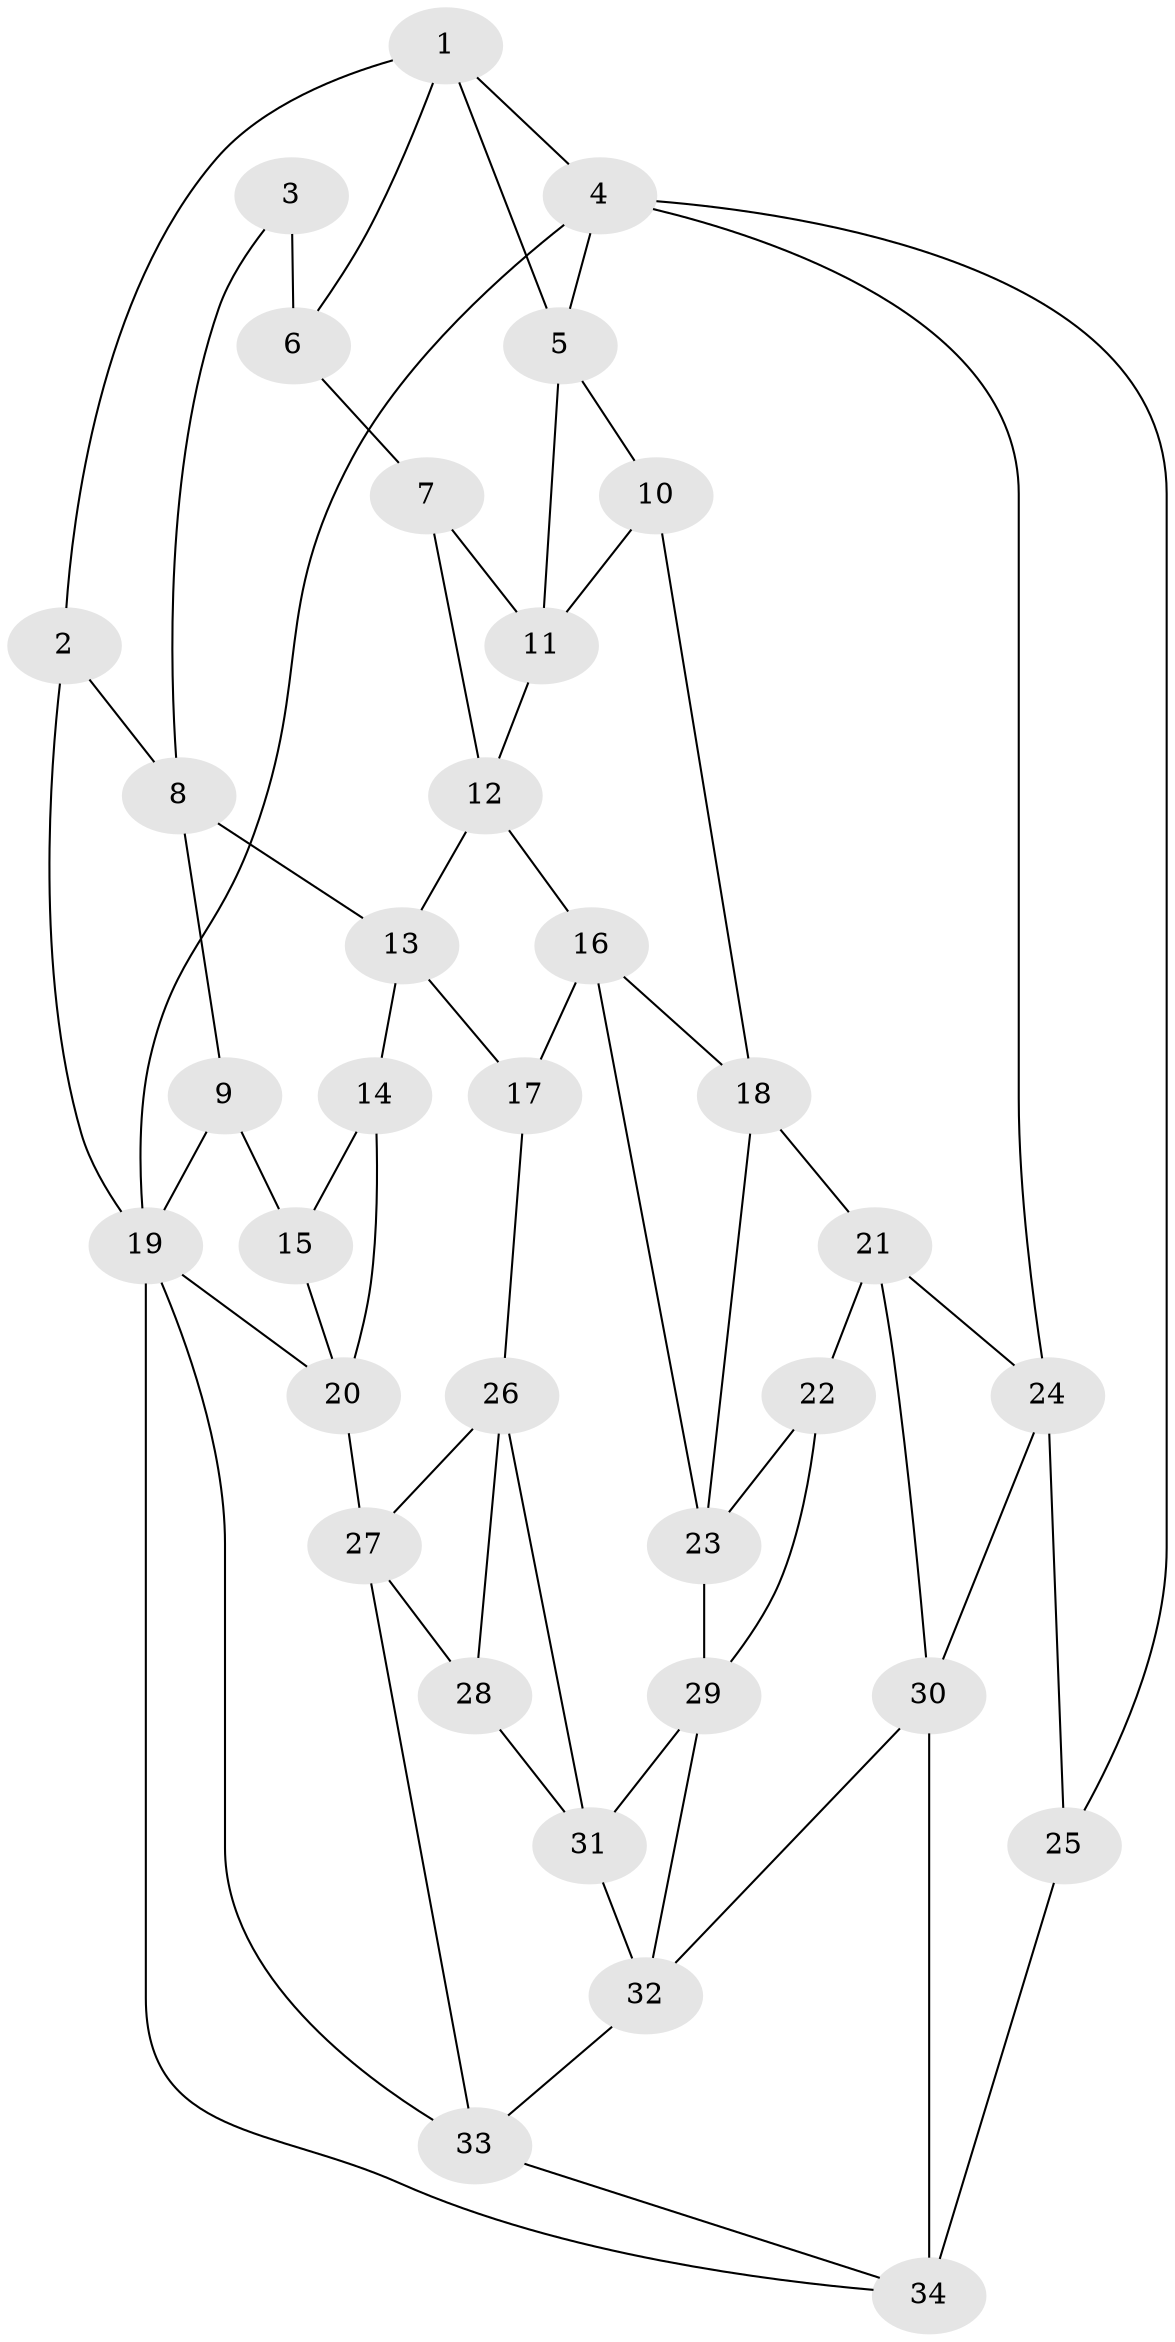 // original degree distribution, {3: 0.029850746268656716, 4: 0.2537313432835821, 5: 0.5074626865671642, 6: 0.208955223880597}
// Generated by graph-tools (version 1.1) at 2025/03/03/09/25 03:03:22]
// undirected, 34 vertices, 63 edges
graph export_dot {
graph [start="1"]
  node [color=gray90,style=filled];
  1;
  2;
  3;
  4;
  5;
  6;
  7;
  8;
  9;
  10;
  11;
  12;
  13;
  14;
  15;
  16;
  17;
  18;
  19;
  20;
  21;
  22;
  23;
  24;
  25;
  26;
  27;
  28;
  29;
  30;
  31;
  32;
  33;
  34;
  1 -- 2 [weight=1.0];
  1 -- 4 [weight=1.0];
  1 -- 5 [weight=1.0];
  1 -- 6 [weight=1.0];
  2 -- 8 [weight=1.0];
  2 -- 19 [weight=1.0];
  3 -- 6 [weight=2.0];
  3 -- 8 [weight=1.0];
  4 -- 5 [weight=1.0];
  4 -- 19 [weight=1.0];
  4 -- 24 [weight=1.0];
  4 -- 25 [weight=1.0];
  5 -- 10 [weight=1.0];
  5 -- 11 [weight=1.0];
  6 -- 7 [weight=1.0];
  7 -- 11 [weight=1.0];
  7 -- 12 [weight=1.0];
  8 -- 9 [weight=1.0];
  8 -- 13 [weight=1.0];
  9 -- 15 [weight=2.0];
  9 -- 19 [weight=1.0];
  10 -- 11 [weight=1.0];
  10 -- 18 [weight=1.0];
  11 -- 12 [weight=1.0];
  12 -- 13 [weight=1.0];
  12 -- 16 [weight=1.0];
  13 -- 14 [weight=1.0];
  13 -- 17 [weight=1.0];
  14 -- 15 [weight=1.0];
  14 -- 20 [weight=1.0];
  15 -- 20 [weight=1.0];
  16 -- 17 [weight=1.0];
  16 -- 18 [weight=1.0];
  16 -- 23 [weight=1.0];
  17 -- 26 [weight=1.0];
  18 -- 21 [weight=1.0];
  18 -- 23 [weight=1.0];
  19 -- 20 [weight=1.0];
  19 -- 33 [weight=1.0];
  19 -- 34 [weight=1.0];
  20 -- 27 [weight=1.0];
  21 -- 22 [weight=1.0];
  21 -- 24 [weight=1.0];
  21 -- 30 [weight=1.0];
  22 -- 23 [weight=1.0];
  22 -- 29 [weight=1.0];
  23 -- 29 [weight=1.0];
  24 -- 25 [weight=1.0];
  24 -- 30 [weight=1.0];
  25 -- 34 [weight=2.0];
  26 -- 27 [weight=1.0];
  26 -- 28 [weight=1.0];
  26 -- 31 [weight=1.0];
  27 -- 28 [weight=1.0];
  27 -- 33 [weight=1.0];
  28 -- 31 [weight=1.0];
  29 -- 31 [weight=1.0];
  29 -- 32 [weight=1.0];
  30 -- 32 [weight=1.0];
  30 -- 34 [weight=1.0];
  31 -- 32 [weight=1.0];
  32 -- 33 [weight=1.0];
  33 -- 34 [weight=1.0];
}
